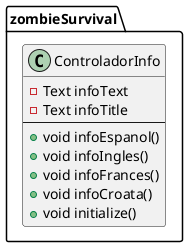 @startuml

package zombieSurvival {
    class ControladorInfo {
        - Text infoText
        - Text infoTitle
        --
        + void infoEspanol()
        + void infoIngles()
        + void infoFrances()
        + void infoCroata()
        + void initialize()
    }
}

@enduml